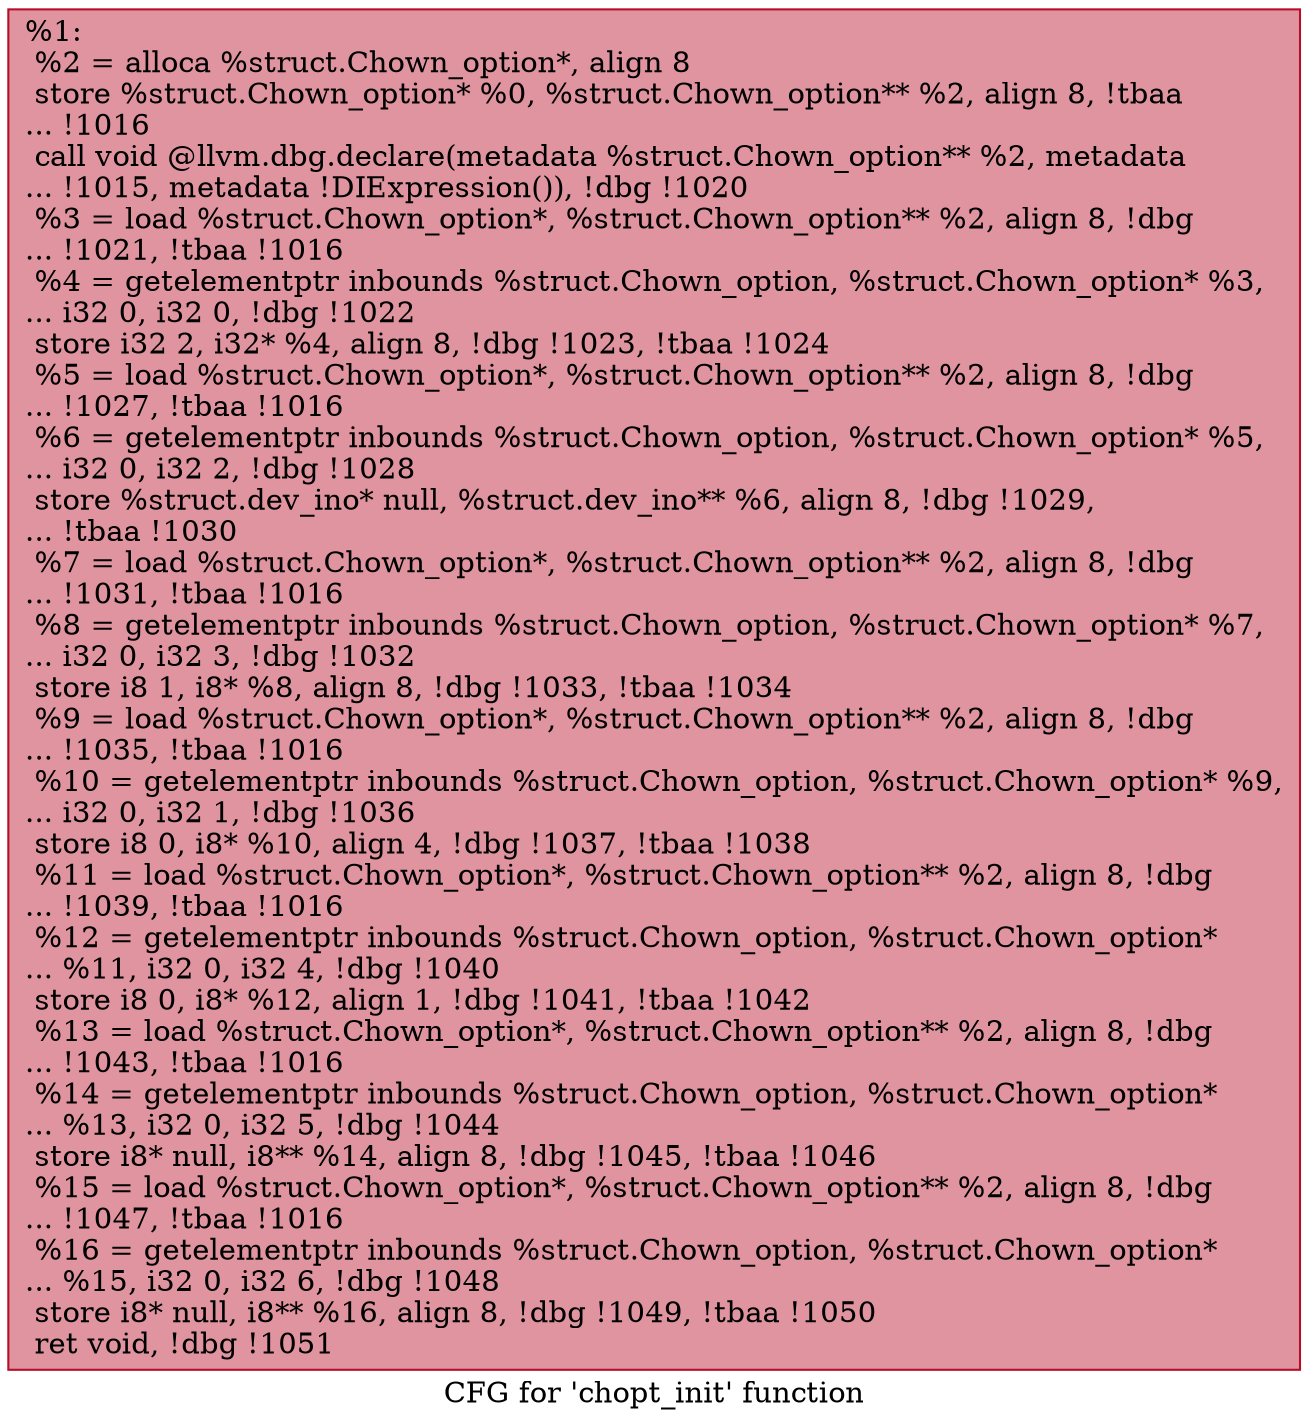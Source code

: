 digraph "CFG for 'chopt_init' function" {
	label="CFG for 'chopt_init' function";

	Node0x1fe3d20 [shape=record,color="#b70d28ff", style=filled, fillcolor="#b70d2870",label="{%1:\l  %2 = alloca %struct.Chown_option*, align 8\l  store %struct.Chown_option* %0, %struct.Chown_option** %2, align 8, !tbaa\l... !1016\l  call void @llvm.dbg.declare(metadata %struct.Chown_option** %2, metadata\l... !1015, metadata !DIExpression()), !dbg !1020\l  %3 = load %struct.Chown_option*, %struct.Chown_option** %2, align 8, !dbg\l... !1021, !tbaa !1016\l  %4 = getelementptr inbounds %struct.Chown_option, %struct.Chown_option* %3,\l... i32 0, i32 0, !dbg !1022\l  store i32 2, i32* %4, align 8, !dbg !1023, !tbaa !1024\l  %5 = load %struct.Chown_option*, %struct.Chown_option** %2, align 8, !dbg\l... !1027, !tbaa !1016\l  %6 = getelementptr inbounds %struct.Chown_option, %struct.Chown_option* %5,\l... i32 0, i32 2, !dbg !1028\l  store %struct.dev_ino* null, %struct.dev_ino** %6, align 8, !dbg !1029,\l... !tbaa !1030\l  %7 = load %struct.Chown_option*, %struct.Chown_option** %2, align 8, !dbg\l... !1031, !tbaa !1016\l  %8 = getelementptr inbounds %struct.Chown_option, %struct.Chown_option* %7,\l... i32 0, i32 3, !dbg !1032\l  store i8 1, i8* %8, align 8, !dbg !1033, !tbaa !1034\l  %9 = load %struct.Chown_option*, %struct.Chown_option** %2, align 8, !dbg\l... !1035, !tbaa !1016\l  %10 = getelementptr inbounds %struct.Chown_option, %struct.Chown_option* %9,\l... i32 0, i32 1, !dbg !1036\l  store i8 0, i8* %10, align 4, !dbg !1037, !tbaa !1038\l  %11 = load %struct.Chown_option*, %struct.Chown_option** %2, align 8, !dbg\l... !1039, !tbaa !1016\l  %12 = getelementptr inbounds %struct.Chown_option, %struct.Chown_option*\l... %11, i32 0, i32 4, !dbg !1040\l  store i8 0, i8* %12, align 1, !dbg !1041, !tbaa !1042\l  %13 = load %struct.Chown_option*, %struct.Chown_option** %2, align 8, !dbg\l... !1043, !tbaa !1016\l  %14 = getelementptr inbounds %struct.Chown_option, %struct.Chown_option*\l... %13, i32 0, i32 5, !dbg !1044\l  store i8* null, i8** %14, align 8, !dbg !1045, !tbaa !1046\l  %15 = load %struct.Chown_option*, %struct.Chown_option** %2, align 8, !dbg\l... !1047, !tbaa !1016\l  %16 = getelementptr inbounds %struct.Chown_option, %struct.Chown_option*\l... %15, i32 0, i32 6, !dbg !1048\l  store i8* null, i8** %16, align 8, !dbg !1049, !tbaa !1050\l  ret void, !dbg !1051\l}"];
}

